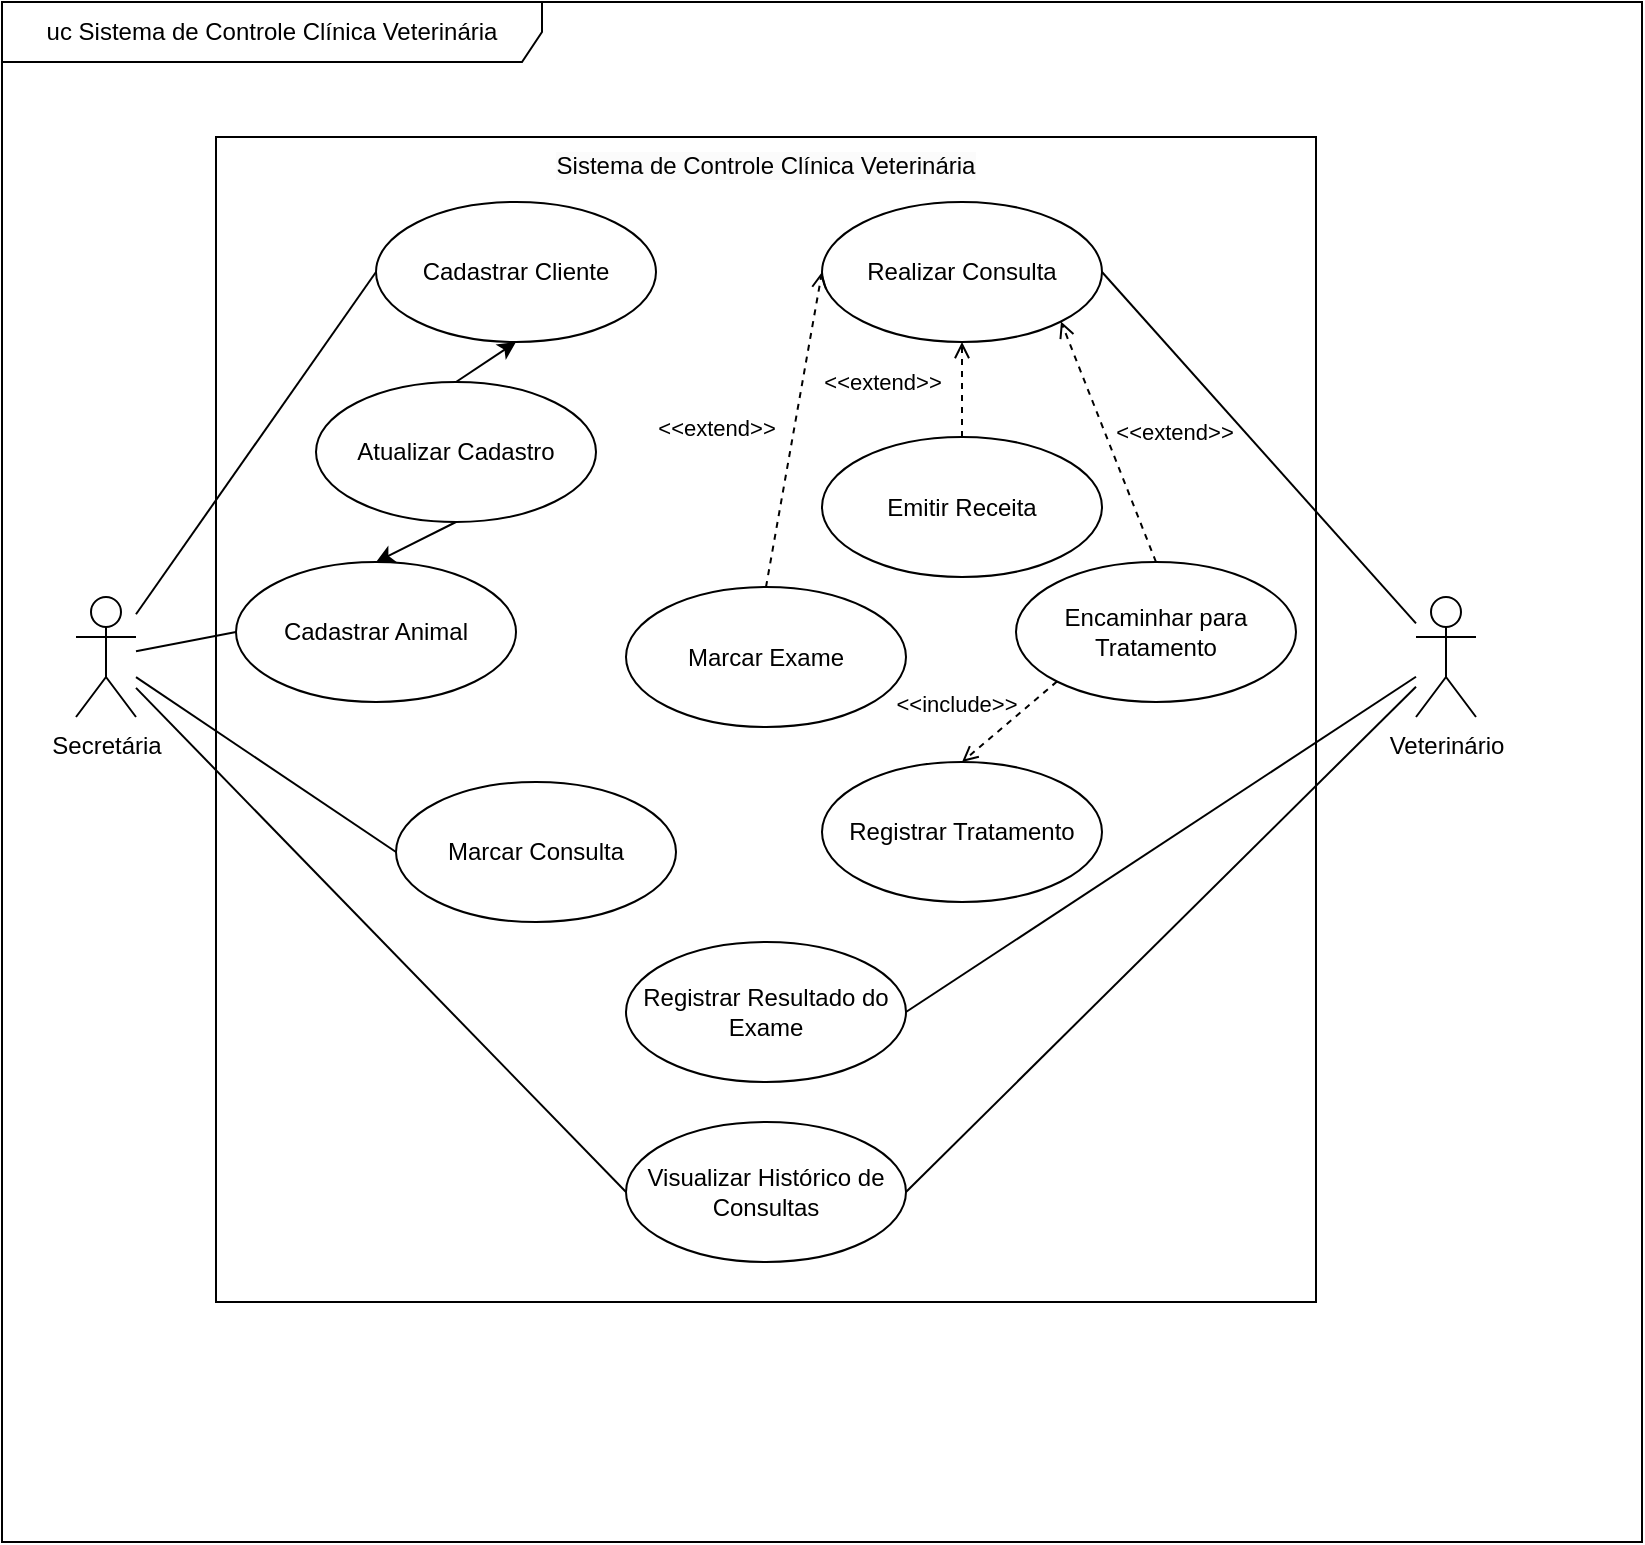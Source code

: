 <mxfile version="22.1.7" type="github">
  <diagram name="Página-1" id="01Xk7Bp4QnYqnkWpoMOx">
    <mxGraphModel dx="1100" dy="623" grid="1" gridSize="10" guides="1" tooltips="1" connect="1" arrows="1" fold="1" page="1" pageScale="1" pageWidth="827" pageHeight="1169" math="0" shadow="0">
      <root>
        <mxCell id="0" />
        <mxCell id="1" parent="0" />
        <mxCell id="FFpbOJQuNYy9sZldtp6s-5" value="&lt;span style=&quot;color: rgb(0, 0, 0); font-family: Helvetica; font-size: 12px; font-style: normal; font-variant-ligatures: normal; font-variant-caps: normal; font-weight: 400; letter-spacing: normal; orphans: 2; text-align: center; text-indent: 0px; text-transform: none; widows: 2; word-spacing: 0px; -webkit-text-stroke-width: 0px; background-color: rgb(251, 251, 251); text-decoration-thickness: initial; text-decoration-style: initial; text-decoration-color: initial; float: none; display: inline !important;&quot;&gt;Sistema de Controle Clínica Veterinária&lt;/span&gt;" style="html=1;whiteSpace=wrap;align=center;verticalAlign=top;" vertex="1" parent="1">
          <mxGeometry x="110" y="67.5" width="550" height="582.5" as="geometry" />
        </mxCell>
        <mxCell id="FFpbOJQuNYy9sZldtp6s-2" value="Veterinário" style="shape=umlActor;verticalLabelPosition=bottom;verticalAlign=top;html=1;" vertex="1" parent="1">
          <mxGeometry x="710" y="297.5" width="30" height="60" as="geometry" />
        </mxCell>
        <mxCell id="FFpbOJQuNYy9sZldtp6s-26" style="rounded=0;orthogonalLoop=1;jettySize=auto;html=1;exitX=0;exitY=0.5;exitDx=0;exitDy=0;endArrow=none;endFill=0;" edge="1" parent="1" source="FFpbOJQuNYy9sZldtp6s-3" target="FFpbOJQuNYy9sZldtp6s-6">
          <mxGeometry relative="1" as="geometry">
            <mxPoint x="140" y="312.5" as="targetPoint" />
          </mxGeometry>
        </mxCell>
        <mxCell id="FFpbOJQuNYy9sZldtp6s-3" value="Cadastrar Animal" style="ellipse;whiteSpace=wrap;html=1;" vertex="1" parent="1">
          <mxGeometry x="120" y="280" width="140" height="70" as="geometry" />
        </mxCell>
        <mxCell id="FFpbOJQuNYy9sZldtp6s-4" value="uc Sistema de Controle Clínica Veterinária" style="shape=umlFrame;whiteSpace=wrap;html=1;pointerEvents=0;width=270;height=30;" vertex="1" parent="1">
          <mxGeometry x="3" width="820" height="770" as="geometry" />
        </mxCell>
        <mxCell id="FFpbOJQuNYy9sZldtp6s-6" value="Secretária" style="shape=umlActor;verticalLabelPosition=bottom;verticalAlign=top;html=1;" vertex="1" parent="1">
          <mxGeometry x="40" y="297.5" width="30" height="60" as="geometry" />
        </mxCell>
        <mxCell id="FFpbOJQuNYy9sZldtp6s-54" style="rounded=0;orthogonalLoop=1;jettySize=auto;html=1;exitX=0.5;exitY=0;exitDx=0;exitDy=0;entryX=0.5;entryY=1;entryDx=0;entryDy=0;" edge="1" parent="1" source="FFpbOJQuNYy9sZldtp6s-8" target="FFpbOJQuNYy9sZldtp6s-9">
          <mxGeometry relative="1" as="geometry" />
        </mxCell>
        <mxCell id="FFpbOJQuNYy9sZldtp6s-55" style="rounded=0;orthogonalLoop=1;jettySize=auto;html=1;exitX=0.5;exitY=1;exitDx=0;exitDy=0;entryX=0.5;entryY=0;entryDx=0;entryDy=0;" edge="1" parent="1" source="FFpbOJQuNYy9sZldtp6s-8" target="FFpbOJQuNYy9sZldtp6s-3">
          <mxGeometry relative="1" as="geometry" />
        </mxCell>
        <mxCell id="FFpbOJQuNYy9sZldtp6s-8" value="Atualizar Cadastro" style="ellipse;whiteSpace=wrap;html=1;verticalAlign=middle;" vertex="1" parent="1">
          <mxGeometry x="160" y="190" width="140" height="70" as="geometry" />
        </mxCell>
        <mxCell id="FFpbOJQuNYy9sZldtp6s-24" style="rounded=0;orthogonalLoop=1;jettySize=auto;html=1;exitX=0;exitY=0.5;exitDx=0;exitDy=0;endArrow=none;endFill=0;" edge="1" parent="1" source="FFpbOJQuNYy9sZldtp6s-9" target="FFpbOJQuNYy9sZldtp6s-6">
          <mxGeometry relative="1" as="geometry">
            <mxPoint x="90" y="112.5" as="targetPoint" />
          </mxGeometry>
        </mxCell>
        <mxCell id="FFpbOJQuNYy9sZldtp6s-9" value="Cadastrar Cliente" style="ellipse;whiteSpace=wrap;html=1;" vertex="1" parent="1">
          <mxGeometry x="190" y="100" width="140" height="70" as="geometry" />
        </mxCell>
        <mxCell id="FFpbOJQuNYy9sZldtp6s-10" value="Marcar Consulta" style="ellipse;whiteSpace=wrap;html=1;" vertex="1" parent="1">
          <mxGeometry x="200" y="390" width="140" height="70" as="geometry" />
        </mxCell>
        <mxCell id="FFpbOJQuNYy9sZldtp6s-11" value="Marcar Exame" style="ellipse;whiteSpace=wrap;html=1;" vertex="1" parent="1">
          <mxGeometry x="315" y="292.5" width="140" height="70" as="geometry" />
        </mxCell>
        <mxCell id="FFpbOJQuNYy9sZldtp6s-35" style="rounded=0;orthogonalLoop=1;jettySize=auto;html=1;exitX=1;exitY=0.5;exitDx=0;exitDy=0;endArrow=none;endFill=0;" edge="1" parent="1" source="FFpbOJQuNYy9sZldtp6s-12" target="FFpbOJQuNYy9sZldtp6s-2">
          <mxGeometry relative="1" as="geometry" />
        </mxCell>
        <mxCell id="FFpbOJQuNYy9sZldtp6s-12" value="Registrar Resultado do Exame" style="ellipse;whiteSpace=wrap;html=1;" vertex="1" parent="1">
          <mxGeometry x="315" y="470" width="140" height="70" as="geometry" />
        </mxCell>
        <mxCell id="FFpbOJQuNYy9sZldtp6s-13" value="Emitir Receita" style="ellipse;whiteSpace=wrap;html=1;" vertex="1" parent="1">
          <mxGeometry x="413" y="217.5" width="140" height="70" as="geometry" />
        </mxCell>
        <mxCell id="FFpbOJQuNYy9sZldtp6s-14" value="Encaminhar para Tratamento" style="ellipse;whiteSpace=wrap;html=1;" vertex="1" parent="1">
          <mxGeometry x="510" y="280" width="140" height="70" as="geometry" />
        </mxCell>
        <mxCell id="FFpbOJQuNYy9sZldtp6s-28" style="rounded=0;orthogonalLoop=1;jettySize=auto;html=1;exitX=0;exitY=0.5;exitDx=0;exitDy=0;endArrow=none;endFill=0;" edge="1" parent="1" source="FFpbOJQuNYy9sZldtp6s-16" target="FFpbOJQuNYy9sZldtp6s-6">
          <mxGeometry relative="1" as="geometry" />
        </mxCell>
        <mxCell id="FFpbOJQuNYy9sZldtp6s-31" style="rounded=0;orthogonalLoop=1;jettySize=auto;html=1;exitX=1;exitY=0.5;exitDx=0;exitDy=0;endArrow=none;endFill=0;" edge="1" parent="1" source="FFpbOJQuNYy9sZldtp6s-16" target="FFpbOJQuNYy9sZldtp6s-2">
          <mxGeometry relative="1" as="geometry" />
        </mxCell>
        <mxCell id="FFpbOJQuNYy9sZldtp6s-16" value="Visualizar Histórico de Consultas" style="ellipse;whiteSpace=wrap;html=1;" vertex="1" parent="1">
          <mxGeometry x="315" y="560" width="140" height="70" as="geometry" />
        </mxCell>
        <mxCell id="FFpbOJQuNYy9sZldtp6s-27" style="rounded=0;orthogonalLoop=1;jettySize=auto;html=1;exitX=0;exitY=0.5;exitDx=0;exitDy=0;endArrow=none;endFill=0;" edge="1" parent="1" source="FFpbOJQuNYy9sZldtp6s-10" target="FFpbOJQuNYy9sZldtp6s-6">
          <mxGeometry relative="1" as="geometry">
            <mxPoint x="90" y="142.5" as="targetPoint" />
          </mxGeometry>
        </mxCell>
        <mxCell id="FFpbOJQuNYy9sZldtp6s-38" value="&amp;lt;&amp;lt;extend&amp;gt;&amp;gt;" style="html=1;verticalAlign=bottom;labelBackgroundColor=none;endArrow=open;endFill=0;dashed=1;rounded=0;exitX=0.5;exitY=0;exitDx=0;exitDy=0;entryX=0.5;entryY=1;entryDx=0;entryDy=0;" edge="1" parent="1" source="FFpbOJQuNYy9sZldtp6s-13" target="FFpbOJQuNYy9sZldtp6s-44">
          <mxGeometry x="-0.2" y="40" width="160" relative="1" as="geometry">
            <mxPoint y="472.5" as="sourcePoint" />
            <mxPoint x="160" y="472.5" as="targetPoint" />
            <mxPoint as="offset" />
          </mxGeometry>
        </mxCell>
        <mxCell id="FFpbOJQuNYy9sZldtp6s-46" style="rounded=0;orthogonalLoop=1;jettySize=auto;html=1;exitX=1;exitY=0.5;exitDx=0;exitDy=0;endArrow=none;endFill=0;" edge="1" parent="1" source="FFpbOJQuNYy9sZldtp6s-44" target="FFpbOJQuNYy9sZldtp6s-2">
          <mxGeometry relative="1" as="geometry" />
        </mxCell>
        <mxCell id="FFpbOJQuNYy9sZldtp6s-44" value="Realizar Consulta" style="ellipse;whiteSpace=wrap;html=1;" vertex="1" parent="1">
          <mxGeometry x="413" y="100" width="140" height="70" as="geometry" />
        </mxCell>
        <mxCell id="FFpbOJQuNYy9sZldtp6s-45" value="&amp;lt;&amp;lt;extend&amp;gt;&amp;gt;" style="html=1;verticalAlign=bottom;labelBackgroundColor=none;endArrow=open;endFill=0;dashed=1;rounded=0;entryX=0;entryY=0.5;entryDx=0;entryDy=0;exitX=0.5;exitY=0;exitDx=0;exitDy=0;" edge="1" parent="1" source="FFpbOJQuNYy9sZldtp6s-11" target="FFpbOJQuNYy9sZldtp6s-44">
          <mxGeometry x="-0.202" y="37" width="160" relative="1" as="geometry">
            <mxPoint x="320" y="320" as="sourcePoint" />
            <mxPoint x="480" y="320" as="targetPoint" />
            <mxPoint y="-1" as="offset" />
          </mxGeometry>
        </mxCell>
        <mxCell id="FFpbOJQuNYy9sZldtp6s-47" value="&amp;lt;&amp;lt;extend&amp;gt;&amp;gt;" style="html=1;verticalAlign=bottom;labelBackgroundColor=none;endArrow=open;endFill=0;dashed=1;rounded=0;exitX=0.5;exitY=0;exitDx=0;exitDy=0;entryX=1;entryY=1;entryDx=0;entryDy=0;" edge="1" parent="1" source="FFpbOJQuNYy9sZldtp6s-14" target="FFpbOJQuNYy9sZldtp6s-44">
          <mxGeometry x="-0.26" y="-29" width="160" relative="1" as="geometry">
            <mxPoint x="320" y="320" as="sourcePoint" />
            <mxPoint x="480" y="320" as="targetPoint" />
            <mxPoint y="-1" as="offset" />
          </mxGeometry>
        </mxCell>
        <mxCell id="FFpbOJQuNYy9sZldtp6s-56" value="Registrar Tratamento" style="ellipse;whiteSpace=wrap;html=1;" vertex="1" parent="1">
          <mxGeometry x="413" y="380" width="140" height="70" as="geometry" />
        </mxCell>
        <mxCell id="FFpbOJQuNYy9sZldtp6s-58" value="&amp;lt;&amp;lt;include&amp;gt;&amp;gt;" style="html=1;verticalAlign=bottom;labelBackgroundColor=none;endArrow=open;endFill=0;dashed=1;rounded=0;exitX=0;exitY=1;exitDx=0;exitDy=0;entryX=0.5;entryY=0;entryDx=0;entryDy=0;" edge="1" parent="1" source="FFpbOJQuNYy9sZldtp6s-14" target="FFpbOJQuNYy9sZldtp6s-56">
          <mxGeometry x="0.658" y="-17" width="160" relative="1" as="geometry">
            <mxPoint x="320" y="320" as="sourcePoint" />
            <mxPoint x="480" y="320" as="targetPoint" />
            <mxPoint as="offset" />
          </mxGeometry>
        </mxCell>
      </root>
    </mxGraphModel>
  </diagram>
</mxfile>
